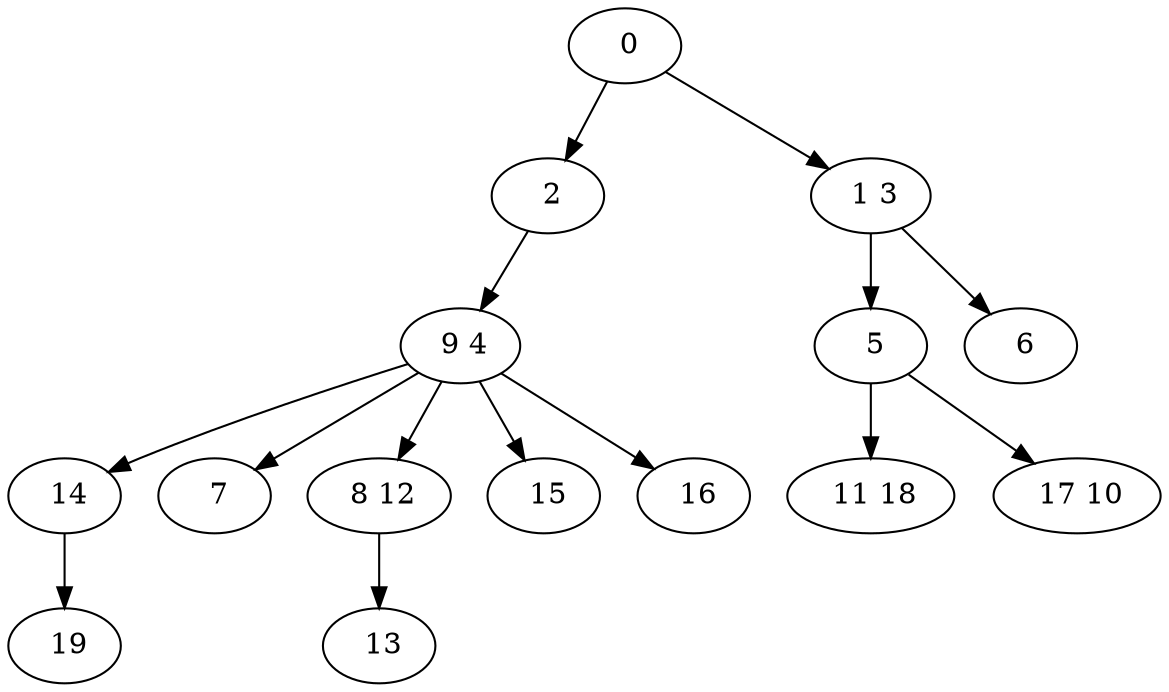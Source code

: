 digraph mytree {
" 0" -> " 2";
" 0" -> " 1 3";
" 2" -> " 9 4";
" 1 3" -> " 5";
" 1 3" -> " 6";
" 9 4" -> " 14";
" 9 4" -> " 7";
" 9 4" -> " 8 12";
" 9 4" -> " 15";
" 9 4" -> " 16";
" 11 18";
" 5" -> " 11 18";
" 5" -> " 17 10";
" 17 10";
" 14" -> " 19";
" 19";
" 7";
" 8 12" -> " 13";
" 13";
" 15";
" 16";
" 6";
}
